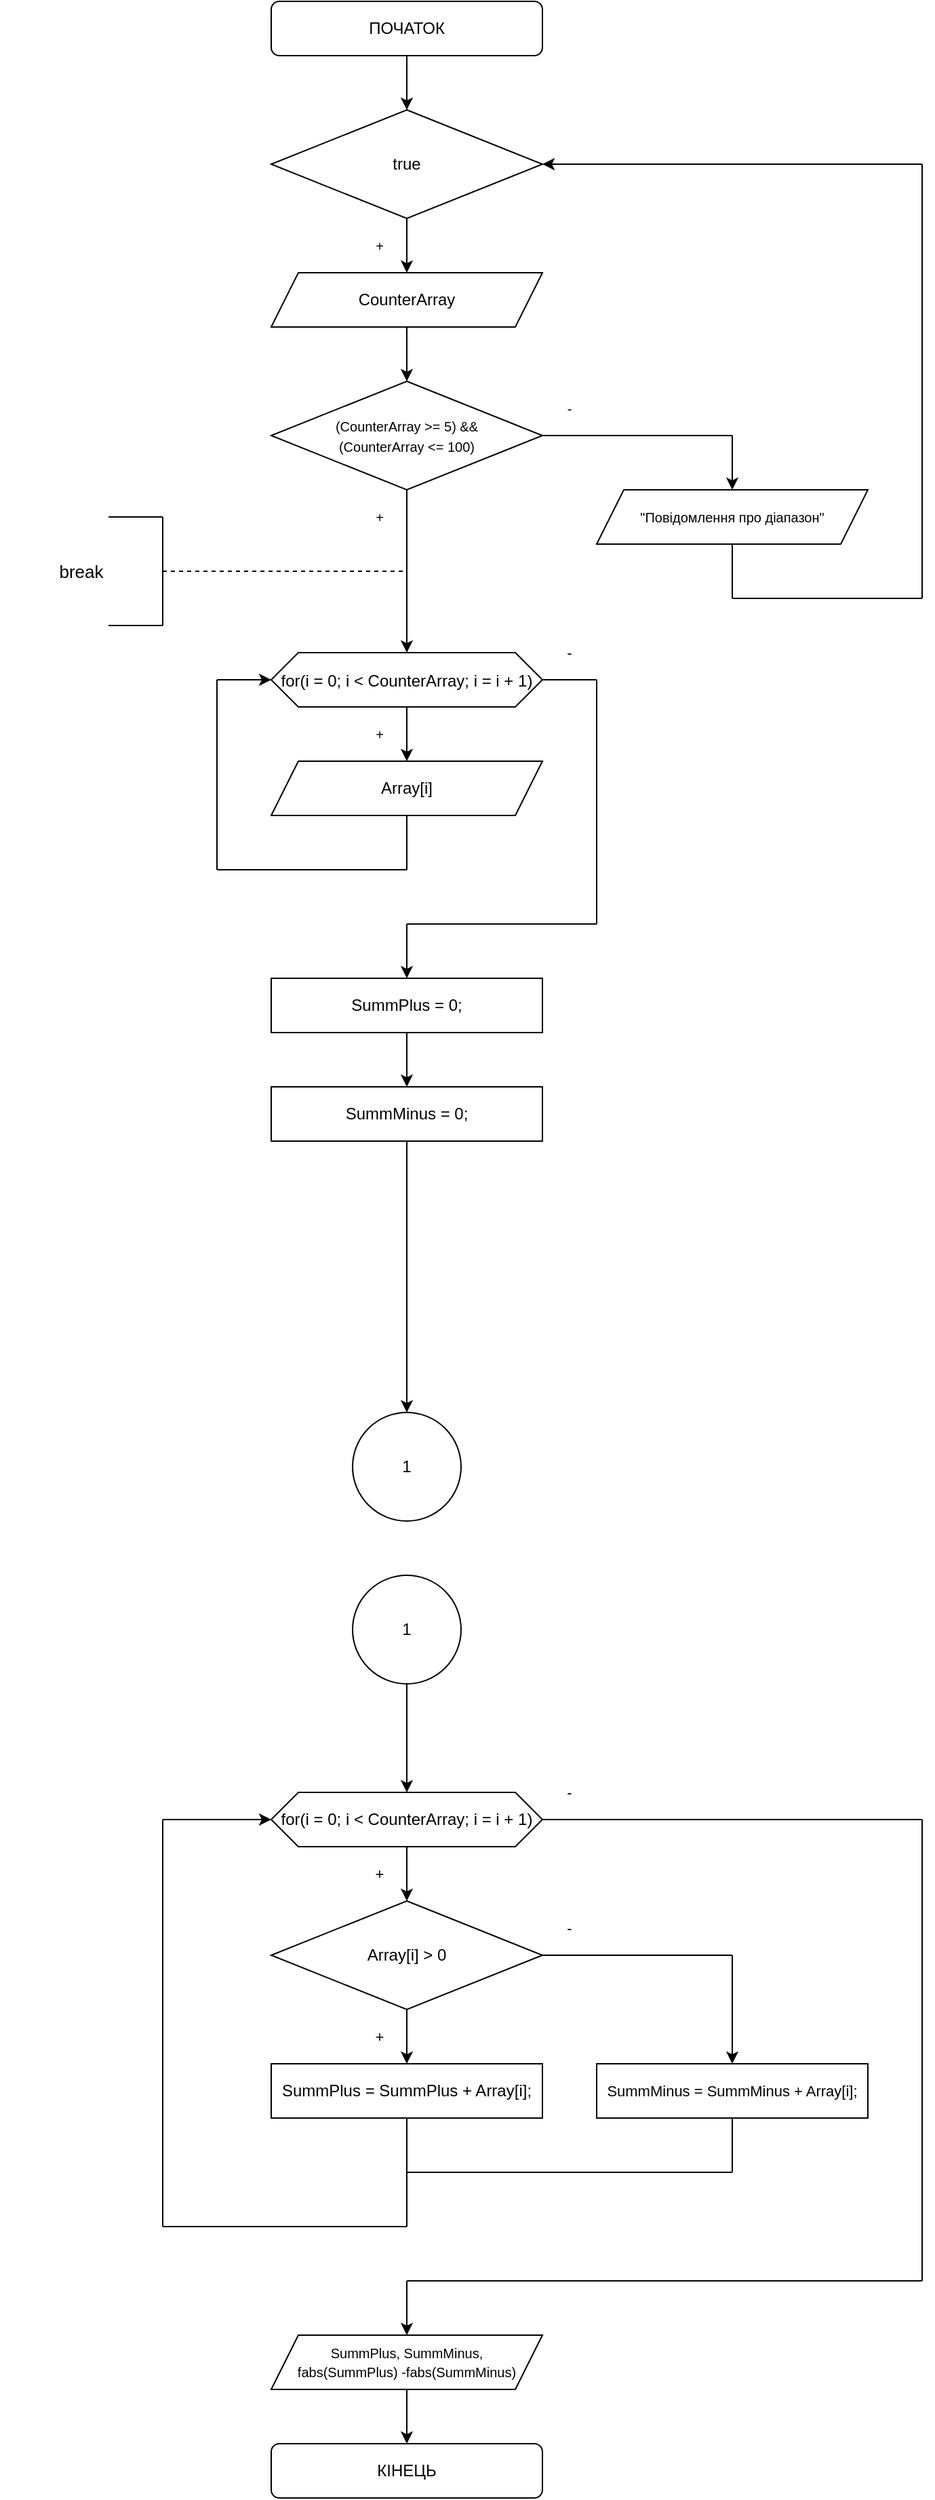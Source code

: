 <mxfile version="16.5.1" type="device"><diagram id="uTJQJn8EHaszXV-2sIAf" name="Страница 1"><mxGraphModel dx="868" dy="563" grid="1" gridSize="10" guides="1" tooltips="1" connect="1" arrows="1" fold="1" page="1" pageScale="1" pageWidth="827" pageHeight="1169" math="0" shadow="0"><root><mxCell id="0"/><mxCell id="1" parent="0"/><mxCell id="x2SuxCz4BPsx6J8EMy84-63" value="" style="edgeStyle=orthogonalEdgeStyle;rounded=0;orthogonalLoop=1;jettySize=auto;html=1;" parent="1" source="x2SuxCz4BPsx6J8EMy84-1" edge="1"><mxGeometry relative="1" as="geometry"><mxPoint x="420" y="120" as="targetPoint"/></mxGeometry></mxCell><mxCell id="x2SuxCz4BPsx6J8EMy84-1" value="ПОЧАТОК" style="rounded=1;whiteSpace=wrap;html=1;" parent="1" vertex="1"><mxGeometry x="320" y="40" width="200" height="40" as="geometry"/></mxCell><mxCell id="x2SuxCz4BPsx6J8EMy84-104" value="" style="edgeStyle=orthogonalEdgeStyle;rounded=0;orthogonalLoop=1;jettySize=auto;html=1;" parent="1" source="x2SuxCz4BPsx6J8EMy84-95" target="x2SuxCz4BPsx6J8EMy84-99" edge="1"><mxGeometry relative="1" as="geometry"/></mxCell><mxCell id="x2SuxCz4BPsx6J8EMy84-95" value="for(i = 0; i &amp;lt; CounterArray; i = i + 1)" style="shape=hexagon;perimeter=hexagonPerimeter2;whiteSpace=wrap;html=1;fixedSize=1;" parent="1" vertex="1"><mxGeometry x="320" y="1360" width="200" height="40" as="geometry"/></mxCell><mxCell id="x2SuxCz4BPsx6J8EMy84-96" value="1" style="ellipse;whiteSpace=wrap;html=1;aspect=fixed;" parent="1" vertex="1"><mxGeometry x="380" y="1080" width="80" height="80" as="geometry"/></mxCell><mxCell id="x2SuxCz4BPsx6J8EMy84-98" value="" style="edgeStyle=orthogonalEdgeStyle;rounded=0;orthogonalLoop=1;jettySize=auto;html=1;" parent="1" source="x2SuxCz4BPsx6J8EMy84-97" target="x2SuxCz4BPsx6J8EMy84-95" edge="1"><mxGeometry relative="1" as="geometry"/></mxCell><mxCell id="x2SuxCz4BPsx6J8EMy84-97" value="1" style="ellipse;whiteSpace=wrap;html=1;aspect=fixed;" parent="1" vertex="1"><mxGeometry x="380" y="1200" width="80" height="80" as="geometry"/></mxCell><mxCell id="x2SuxCz4BPsx6J8EMy84-103" value="" style="edgeStyle=orthogonalEdgeStyle;rounded=0;orthogonalLoop=1;jettySize=auto;html=1;" parent="1" source="x2SuxCz4BPsx6J8EMy84-99" target="x2SuxCz4BPsx6J8EMy84-100" edge="1"><mxGeometry relative="1" as="geometry"/></mxCell><mxCell id="x2SuxCz4BPsx6J8EMy84-99" value="Array[i] &amp;gt; 0" style="rhombus;whiteSpace=wrap;html=1;" parent="1" vertex="1"><mxGeometry x="320" y="1440" width="200" height="80" as="geometry"/></mxCell><mxCell id="x2SuxCz4BPsx6J8EMy84-100" value="SummPlus = SummPlus + Array[i];" style="rounded=0;whiteSpace=wrap;html=1;" parent="1" vertex="1"><mxGeometry x="320" y="1560" width="200" height="40" as="geometry"/></mxCell><mxCell id="x2SuxCz4BPsx6J8EMy84-102" value="&lt;font style=&quot;font-size: 11px&quot;&gt;SummMinus = SummMinus + Array[i];&lt;/font&gt;" style="rounded=0;whiteSpace=wrap;html=1;" parent="1" vertex="1"><mxGeometry x="560" y="1560" width="200" height="40" as="geometry"/></mxCell><mxCell id="x2SuxCz4BPsx6J8EMy84-105" value="" style="endArrow=none;html=1;rounded=0;exitX=1;exitY=0.5;exitDx=0;exitDy=0;" parent="1" source="x2SuxCz4BPsx6J8EMy84-99" edge="1"><mxGeometry width="50" height="50" relative="1" as="geometry"><mxPoint x="660" y="1470" as="sourcePoint"/><mxPoint x="660" y="1480" as="targetPoint"/></mxGeometry></mxCell><mxCell id="x2SuxCz4BPsx6J8EMy84-106" value="" style="endArrow=classic;html=1;rounded=0;entryX=0.5;entryY=0;entryDx=0;entryDy=0;" parent="1" target="x2SuxCz4BPsx6J8EMy84-102" edge="1"><mxGeometry width="50" height="50" relative="1" as="geometry"><mxPoint x="660" y="1480" as="sourcePoint"/><mxPoint x="760" y="1370" as="targetPoint"/></mxGeometry></mxCell><mxCell id="x2SuxCz4BPsx6J8EMy84-107" value="" style="endArrow=none;html=1;rounded=0;entryX=0.5;entryY=1;entryDx=0;entryDy=0;" parent="1" target="x2SuxCz4BPsx6J8EMy84-100" edge="1"><mxGeometry width="50" height="50" relative="1" as="geometry"><mxPoint x="420" y="1680" as="sourcePoint"/><mxPoint x="380" y="1710" as="targetPoint"/></mxGeometry></mxCell><mxCell id="x2SuxCz4BPsx6J8EMy84-108" value="" style="endArrow=none;html=1;rounded=0;entryX=0.5;entryY=1;entryDx=0;entryDy=0;" parent="1" target="x2SuxCz4BPsx6J8EMy84-102" edge="1"><mxGeometry width="50" height="50" relative="1" as="geometry"><mxPoint x="660" y="1640" as="sourcePoint"/><mxPoint x="670" y="1660" as="targetPoint"/></mxGeometry></mxCell><mxCell id="x2SuxCz4BPsx6J8EMy84-109" value="" style="endArrow=none;html=1;rounded=0;" parent="1" edge="1"><mxGeometry width="50" height="50" relative="1" as="geometry"><mxPoint x="420" y="1640" as="sourcePoint"/><mxPoint x="660" y="1640" as="targetPoint"/></mxGeometry></mxCell><mxCell id="x2SuxCz4BPsx6J8EMy84-110" value="" style="endArrow=none;html=1;rounded=0;" parent="1" edge="1"><mxGeometry width="50" height="50" relative="1" as="geometry"><mxPoint x="240" y="1680" as="sourcePoint"/><mxPoint x="420" y="1680" as="targetPoint"/></mxGeometry></mxCell><mxCell id="x2SuxCz4BPsx6J8EMy84-111" value="" style="endArrow=none;html=1;rounded=0;" parent="1" edge="1"><mxGeometry width="50" height="50" relative="1" as="geometry"><mxPoint x="240" y="1680" as="sourcePoint"/><mxPoint x="240" y="1380" as="targetPoint"/></mxGeometry></mxCell><mxCell id="x2SuxCz4BPsx6J8EMy84-112" value="" style="endArrow=none;html=1;rounded=0;exitX=1;exitY=0.5;exitDx=0;exitDy=0;" parent="1" source="x2SuxCz4BPsx6J8EMy84-95" edge="1"><mxGeometry width="50" height="50" relative="1" as="geometry"><mxPoint x="240" y="1380" as="sourcePoint"/><mxPoint x="800" y="1380" as="targetPoint"/></mxGeometry></mxCell><mxCell id="x2SuxCz4BPsx6J8EMy84-113" value="" style="endArrow=classic;html=1;rounded=0;" parent="1" edge="1"><mxGeometry width="50" height="50" relative="1" as="geometry"><mxPoint x="240" y="1380" as="sourcePoint"/><mxPoint x="320" y="1380" as="targetPoint"/></mxGeometry></mxCell><mxCell id="x2SuxCz4BPsx6J8EMy84-114" value="" style="endArrow=none;html=1;rounded=0;" parent="1" edge="1"><mxGeometry width="50" height="50" relative="1" as="geometry"><mxPoint x="800" y="1720" as="sourcePoint"/><mxPoint x="800.002" y="1380" as="targetPoint"/></mxGeometry></mxCell><mxCell id="x2SuxCz4BPsx6J8EMy84-115" value="" style="endArrow=none;html=1;rounded=0;" parent="1" edge="1"><mxGeometry width="50" height="50" relative="1" as="geometry"><mxPoint x="420" y="1720" as="sourcePoint"/><mxPoint x="800" y="1720" as="targetPoint"/></mxGeometry></mxCell><mxCell id="x2SuxCz4BPsx6J8EMy84-116" value="" style="endArrow=classic;html=1;rounded=0;" parent="1" edge="1"><mxGeometry width="50" height="50" relative="1" as="geometry"><mxPoint x="420" y="1720" as="sourcePoint"/><mxPoint x="420" y="1760" as="targetPoint"/></mxGeometry></mxCell><mxCell id="x2SuxCz4BPsx6J8EMy84-129" value="+" style="text;html=1;strokeColor=none;fillColor=none;align=center;verticalAlign=middle;whiteSpace=wrap;rounded=0;fontSize=11;" parent="1" vertex="1"><mxGeometry x="380" y="1520" width="40" height="40" as="geometry"/></mxCell><mxCell id="x2SuxCz4BPsx6J8EMy84-130" value="-" style="text;html=1;strokeColor=none;fillColor=none;align=center;verticalAlign=middle;whiteSpace=wrap;rounded=0;fontSize=11;" parent="1" vertex="1"><mxGeometry x="520" y="1440" width="40" height="40" as="geometry"/></mxCell><mxCell id="x2SuxCz4BPsx6J8EMy84-131" value="КІНЕЦЬ" style="rounded=1;whiteSpace=wrap;html=1;" parent="1" vertex="1"><mxGeometry x="320" y="1840" width="200" height="40" as="geometry"/></mxCell><mxCell id="x2SuxCz4BPsx6J8EMy84-133" value="" style="edgeStyle=orthogonalEdgeStyle;rounded=0;orthogonalLoop=1;jettySize=auto;html=1;fontSize=11;" parent="1" source="x2SuxCz4BPsx6J8EMy84-132" target="x2SuxCz4BPsx6J8EMy84-131" edge="1"><mxGeometry relative="1" as="geometry"/></mxCell><mxCell id="x2SuxCz4BPsx6J8EMy84-132" value="&lt;font style=&quot;font-size: 10px&quot;&gt;SummPlus, SummMinus,&lt;br&gt;fabs(SummPlus) -fabs(SummMinus)&lt;/font&gt;" style="shape=parallelogram;perimeter=parallelogramPerimeter;whiteSpace=wrap;html=1;fixedSize=1;fontSize=11;" parent="1" vertex="1"><mxGeometry x="320" y="1760" width="200" height="40" as="geometry"/></mxCell><mxCell id="27i3d8-S1hXbCWRnG_MM-3" value="" style="edgeStyle=orthogonalEdgeStyle;rounded=0;orthogonalLoop=1;jettySize=auto;html=1;" parent="1" source="27i3d8-S1hXbCWRnG_MM-1" target="27i3d8-S1hXbCWRnG_MM-2" edge="1"><mxGeometry relative="1" as="geometry"/></mxCell><mxCell id="27i3d8-S1hXbCWRnG_MM-1" value="true" style="rhombus;whiteSpace=wrap;html=1;" parent="1" vertex="1"><mxGeometry x="320" y="120" width="200" height="80" as="geometry"/></mxCell><mxCell id="27i3d8-S1hXbCWRnG_MM-5" value="" style="edgeStyle=orthogonalEdgeStyle;rounded=0;orthogonalLoop=1;jettySize=auto;html=1;fontSize=10;" parent="1" source="27i3d8-S1hXbCWRnG_MM-2" target="27i3d8-S1hXbCWRnG_MM-4" edge="1"><mxGeometry relative="1" as="geometry"/></mxCell><mxCell id="27i3d8-S1hXbCWRnG_MM-2" value="CounterArray" style="shape=parallelogram;perimeter=parallelogramPerimeter;whiteSpace=wrap;html=1;fixedSize=1;" parent="1" vertex="1"><mxGeometry x="320" y="240" width="200" height="40" as="geometry"/></mxCell><mxCell id="27i3d8-S1hXbCWRnG_MM-4" value="&lt;font style=&quot;font-size: 10px&quot;&gt;(CounterArray &amp;gt;= 5) &amp;amp;&amp;amp;&lt;br&gt;(CounterArray&amp;nbsp;&amp;lt;= 100)&lt;/font&gt;" style="rhombus;whiteSpace=wrap;html=1;" parent="1" vertex="1"><mxGeometry x="320" y="320" width="200" height="80" as="geometry"/></mxCell><mxCell id="27i3d8-S1hXbCWRnG_MM-6" value="" style="endArrow=none;html=1;rounded=0;fontSize=10;exitX=1;exitY=0.5;exitDx=0;exitDy=0;" parent="1" source="27i3d8-S1hXbCWRnG_MM-4" edge="1"><mxGeometry width="50" height="50" relative="1" as="geometry"><mxPoint x="560" y="340" as="sourcePoint"/><mxPoint x="660" y="360" as="targetPoint"/></mxGeometry></mxCell><mxCell id="27i3d8-S1hXbCWRnG_MM-7" value="&quot;Повідомлення про діапазон&quot;" style="shape=parallelogram;perimeter=parallelogramPerimeter;whiteSpace=wrap;html=1;fixedSize=1;fontSize=10;" parent="1" vertex="1"><mxGeometry x="560" y="400" width="200" height="40" as="geometry"/></mxCell><mxCell id="27i3d8-S1hXbCWRnG_MM-8" value="" style="endArrow=classic;html=1;rounded=0;fontSize=10;" parent="1" edge="1"><mxGeometry width="50" height="50" relative="1" as="geometry"><mxPoint x="660" y="360" as="sourcePoint"/><mxPoint x="660" y="400" as="targetPoint"/></mxGeometry></mxCell><mxCell id="27i3d8-S1hXbCWRnG_MM-9" value="" style="endArrow=none;html=1;rounded=0;fontSize=10;entryX=0.5;entryY=1;entryDx=0;entryDy=0;" parent="1" target="27i3d8-S1hXbCWRnG_MM-7" edge="1"><mxGeometry width="50" height="50" relative="1" as="geometry"><mxPoint x="660" y="480" as="sourcePoint"/><mxPoint x="650" y="530" as="targetPoint"/></mxGeometry></mxCell><mxCell id="27i3d8-S1hXbCWRnG_MM-10" value="" style="endArrow=none;html=1;rounded=0;fontSize=10;" parent="1" edge="1"><mxGeometry width="50" height="50" relative="1" as="geometry"><mxPoint x="660" y="480" as="sourcePoint"/><mxPoint x="800" y="480" as="targetPoint"/></mxGeometry></mxCell><mxCell id="27i3d8-S1hXbCWRnG_MM-11" value="" style="endArrow=none;html=1;rounded=0;fontSize=10;" parent="1" edge="1"><mxGeometry width="50" height="50" relative="1" as="geometry"><mxPoint x="800" y="480" as="sourcePoint"/><mxPoint x="800" y="160" as="targetPoint"/></mxGeometry></mxCell><mxCell id="27i3d8-S1hXbCWRnG_MM-12" value="" style="endArrow=classic;html=1;rounded=0;fontSize=10;entryX=1;entryY=0.5;entryDx=0;entryDy=0;" parent="1" target="27i3d8-S1hXbCWRnG_MM-1" edge="1"><mxGeometry width="50" height="50" relative="1" as="geometry"><mxPoint x="800" y="160" as="sourcePoint"/><mxPoint x="620" y="180" as="targetPoint"/></mxGeometry></mxCell><mxCell id="27i3d8-S1hXbCWRnG_MM-13" value="+" style="text;html=1;strokeColor=none;fillColor=none;align=center;verticalAlign=middle;whiteSpace=wrap;rounded=0;fontSize=10;" parent="1" vertex="1"><mxGeometry x="380" y="200" width="40" height="40" as="geometry"/></mxCell><mxCell id="27i3d8-S1hXbCWRnG_MM-14" value="-" style="text;html=1;strokeColor=none;fillColor=none;align=center;verticalAlign=middle;whiteSpace=wrap;rounded=0;fontSize=10;" parent="1" vertex="1"><mxGeometry x="520" y="320" width="40" height="40" as="geometry"/></mxCell><mxCell id="27i3d8-S1hXbCWRnG_MM-15" value="" style="endArrow=classic;html=1;rounded=0;fontSize=10;fontColor=none;exitX=0.5;exitY=1;exitDx=0;exitDy=0;" parent="1" source="27i3d8-S1hXbCWRnG_MM-4" edge="1"><mxGeometry width="50" height="50" relative="1" as="geometry"><mxPoint x="460" y="590" as="sourcePoint"/><mxPoint x="420" y="520" as="targetPoint"/></mxGeometry></mxCell><mxCell id="27i3d8-S1hXbCWRnG_MM-16" value="+" style="text;html=1;strokeColor=none;fillColor=none;align=center;verticalAlign=middle;whiteSpace=wrap;rounded=0;fontSize=10;" parent="1" vertex="1"><mxGeometry x="380" y="400" width="40" height="40" as="geometry"/></mxCell><mxCell id="27i3d8-S1hXbCWRnG_MM-17" value="" style="endArrow=none;dashed=1;html=1;rounded=0;fontSize=10;fontColor=none;" parent="1" edge="1"><mxGeometry width="50" height="50" relative="1" as="geometry"><mxPoint x="240" y="460" as="sourcePoint"/><mxPoint x="420" y="460" as="targetPoint"/></mxGeometry></mxCell><mxCell id="27i3d8-S1hXbCWRnG_MM-18" value="" style="endArrow=none;html=1;rounded=0;fontSize=10;fontColor=none;" parent="1" edge="1"><mxGeometry width="50" height="50" relative="1" as="geometry"><mxPoint x="240" y="500" as="sourcePoint"/><mxPoint x="240" y="420" as="targetPoint"/></mxGeometry></mxCell><mxCell id="27i3d8-S1hXbCWRnG_MM-19" value="" style="endArrow=none;html=1;rounded=0;fontSize=10;fontColor=none;" parent="1" edge="1"><mxGeometry width="50" height="50" relative="1" as="geometry"><mxPoint x="200" y="420" as="sourcePoint"/><mxPoint x="240" y="420" as="targetPoint"/></mxGeometry></mxCell><mxCell id="27i3d8-S1hXbCWRnG_MM-20" value="" style="endArrow=none;html=1;rounded=0;fontSize=10;fontColor=none;" parent="1" edge="1"><mxGeometry width="50" height="50" relative="1" as="geometry"><mxPoint x="200" y="500" as="sourcePoint"/><mxPoint x="240" y="500" as="targetPoint"/></mxGeometry></mxCell><mxCell id="27i3d8-S1hXbCWRnG_MM-21" value="&lt;font style=&quot;font-size: 13px&quot;&gt;break&lt;/font&gt;" style="text;html=1;strokeColor=none;fillColor=none;align=center;verticalAlign=middle;whiteSpace=wrap;rounded=0;fontSize=10;fontColor=none;" parent="1" vertex="1"><mxGeometry x="120" y="420" width="120" height="80" as="geometry"/></mxCell><mxCell id="27i3d8-S1hXbCWRnG_MM-24" value="" style="edgeStyle=orthogonalEdgeStyle;rounded=0;orthogonalLoop=1;jettySize=auto;html=1;fontSize=12;fontColor=none;" parent="1" source="27i3d8-S1hXbCWRnG_MM-22" target="27i3d8-S1hXbCWRnG_MM-23" edge="1"><mxGeometry relative="1" as="geometry"/></mxCell><mxCell id="27i3d8-S1hXbCWRnG_MM-22" value="&lt;font style=&quot;font-size: 12px&quot;&gt;for(i = 0; i &amp;lt; CounterArray; i = i + 1)&lt;/font&gt;" style="shape=hexagon;perimeter=hexagonPerimeter2;whiteSpace=wrap;html=1;fixedSize=1;fontSize=13;fontColor=none;" parent="1" vertex="1"><mxGeometry x="320" y="520" width="200" height="40" as="geometry"/></mxCell><mxCell id="27i3d8-S1hXbCWRnG_MM-23" value="Array[i]" style="shape=parallelogram;perimeter=parallelogramPerimeter;whiteSpace=wrap;html=1;fixedSize=1;fontSize=12;fontColor=none;" parent="1" vertex="1"><mxGeometry x="320" y="600" width="200" height="40" as="geometry"/></mxCell><mxCell id="27i3d8-S1hXbCWRnG_MM-25" value="" style="endArrow=none;html=1;rounded=0;fontSize=12;fontColor=none;entryX=0.5;entryY=1;entryDx=0;entryDy=0;" parent="1" target="27i3d8-S1hXbCWRnG_MM-23" edge="1"><mxGeometry width="50" height="50" relative="1" as="geometry"><mxPoint x="420" y="680" as="sourcePoint"/><mxPoint x="490" y="670" as="targetPoint"/></mxGeometry></mxCell><mxCell id="27i3d8-S1hXbCWRnG_MM-26" value="" style="endArrow=none;html=1;rounded=0;fontSize=12;fontColor=none;" parent="1" edge="1"><mxGeometry width="50" height="50" relative="1" as="geometry"><mxPoint x="280" y="680" as="sourcePoint"/><mxPoint x="420" y="680" as="targetPoint"/></mxGeometry></mxCell><mxCell id="27i3d8-S1hXbCWRnG_MM-27" value="" style="endArrow=none;html=1;rounded=0;fontSize=12;fontColor=none;" parent="1" edge="1"><mxGeometry width="50" height="50" relative="1" as="geometry"><mxPoint x="280" y="680" as="sourcePoint"/><mxPoint x="280" y="540" as="targetPoint"/></mxGeometry></mxCell><mxCell id="27i3d8-S1hXbCWRnG_MM-28" value="" style="endArrow=classic;html=1;rounded=0;fontSize=12;fontColor=none;entryX=0;entryY=0.5;entryDx=0;entryDy=0;" parent="1" target="27i3d8-S1hXbCWRnG_MM-22" edge="1"><mxGeometry width="50" height="50" relative="1" as="geometry"><mxPoint x="280" y="540" as="sourcePoint"/><mxPoint x="320" y="490" as="targetPoint"/></mxGeometry></mxCell><mxCell id="27i3d8-S1hXbCWRnG_MM-29" value="" style="endArrow=none;html=1;rounded=0;fontSize=12;fontColor=none;exitX=1;exitY=0.5;exitDx=0;exitDy=0;" parent="1" source="27i3d8-S1hXbCWRnG_MM-22" edge="1"><mxGeometry width="50" height="50" relative="1" as="geometry"><mxPoint x="570" y="550" as="sourcePoint"/><mxPoint x="560" y="540" as="targetPoint"/></mxGeometry></mxCell><mxCell id="27i3d8-S1hXbCWRnG_MM-30" value="" style="endArrow=none;html=1;rounded=0;fontSize=12;fontColor=none;" parent="1" edge="1"><mxGeometry width="50" height="50" relative="1" as="geometry"><mxPoint x="560" y="720" as="sourcePoint"/><mxPoint x="560" y="540" as="targetPoint"/></mxGeometry></mxCell><mxCell id="27i3d8-S1hXbCWRnG_MM-31" value="" style="endArrow=none;html=1;rounded=0;fontSize=12;fontColor=none;" parent="1" edge="1"><mxGeometry width="50" height="50" relative="1" as="geometry"><mxPoint x="420" y="720" as="sourcePoint"/><mxPoint x="560" y="720" as="targetPoint"/></mxGeometry></mxCell><mxCell id="27i3d8-S1hXbCWRnG_MM-33" value="" style="endArrow=classic;html=1;rounded=0;fontSize=12;fontColor=none;" parent="1" edge="1"><mxGeometry width="50" height="50" relative="1" as="geometry"><mxPoint x="420" y="720" as="sourcePoint"/><mxPoint x="420" y="760" as="targetPoint"/></mxGeometry></mxCell><mxCell id="27i3d8-S1hXbCWRnG_MM-36" value="" style="edgeStyle=orthogonalEdgeStyle;rounded=0;orthogonalLoop=1;jettySize=auto;html=1;fontSize=12;fontColor=none;" parent="1" source="27i3d8-S1hXbCWRnG_MM-34" target="27i3d8-S1hXbCWRnG_MM-35" edge="1"><mxGeometry relative="1" as="geometry"/></mxCell><mxCell id="27i3d8-S1hXbCWRnG_MM-34" value="SummPlus = 0;" style="rounded=0;whiteSpace=wrap;html=1;fontSize=12;fontColor=none;direction=west;" parent="1" vertex="1"><mxGeometry x="320" y="760" width="200" height="40" as="geometry"/></mxCell><mxCell id="27i3d8-S1hXbCWRnG_MM-37" value="" style="edgeStyle=orthogonalEdgeStyle;rounded=0;orthogonalLoop=1;jettySize=auto;html=1;fontSize=12;fontColor=none;" parent="1" source="27i3d8-S1hXbCWRnG_MM-35" target="x2SuxCz4BPsx6J8EMy84-96" edge="1"><mxGeometry relative="1" as="geometry"/></mxCell><mxCell id="27i3d8-S1hXbCWRnG_MM-35" value="SummMinus = 0;" style="rounded=0;whiteSpace=wrap;html=1;fontSize=12;fontColor=none;" parent="1" vertex="1"><mxGeometry x="320" y="840" width="200" height="40" as="geometry"/></mxCell><mxCell id="odZu8IaiiuH6semBt51S-1" value="+" style="text;html=1;strokeColor=none;fillColor=none;align=center;verticalAlign=middle;whiteSpace=wrap;rounded=0;fontSize=11;" vertex="1" parent="1"><mxGeometry x="380" y="1400" width="40" height="40" as="geometry"/></mxCell><mxCell id="odZu8IaiiuH6semBt51S-2" value="-" style="text;html=1;strokeColor=none;fillColor=none;align=center;verticalAlign=middle;whiteSpace=wrap;rounded=0;fontSize=11;" vertex="1" parent="1"><mxGeometry x="520" y="1340" width="40" height="40" as="geometry"/></mxCell><mxCell id="odZu8IaiiuH6semBt51S-3" value="-" style="text;html=1;strokeColor=none;fillColor=none;align=center;verticalAlign=middle;whiteSpace=wrap;rounded=0;fontSize=11;" vertex="1" parent="1"><mxGeometry x="520" y="500" width="40" height="40" as="geometry"/></mxCell><mxCell id="odZu8IaiiuH6semBt51S-4" value="+" style="text;html=1;strokeColor=none;fillColor=none;align=center;verticalAlign=middle;whiteSpace=wrap;rounded=0;fontSize=10;" vertex="1" parent="1"><mxGeometry x="380" y="560" width="40" height="40" as="geometry"/></mxCell></root></mxGraphModel></diagram></mxfile>